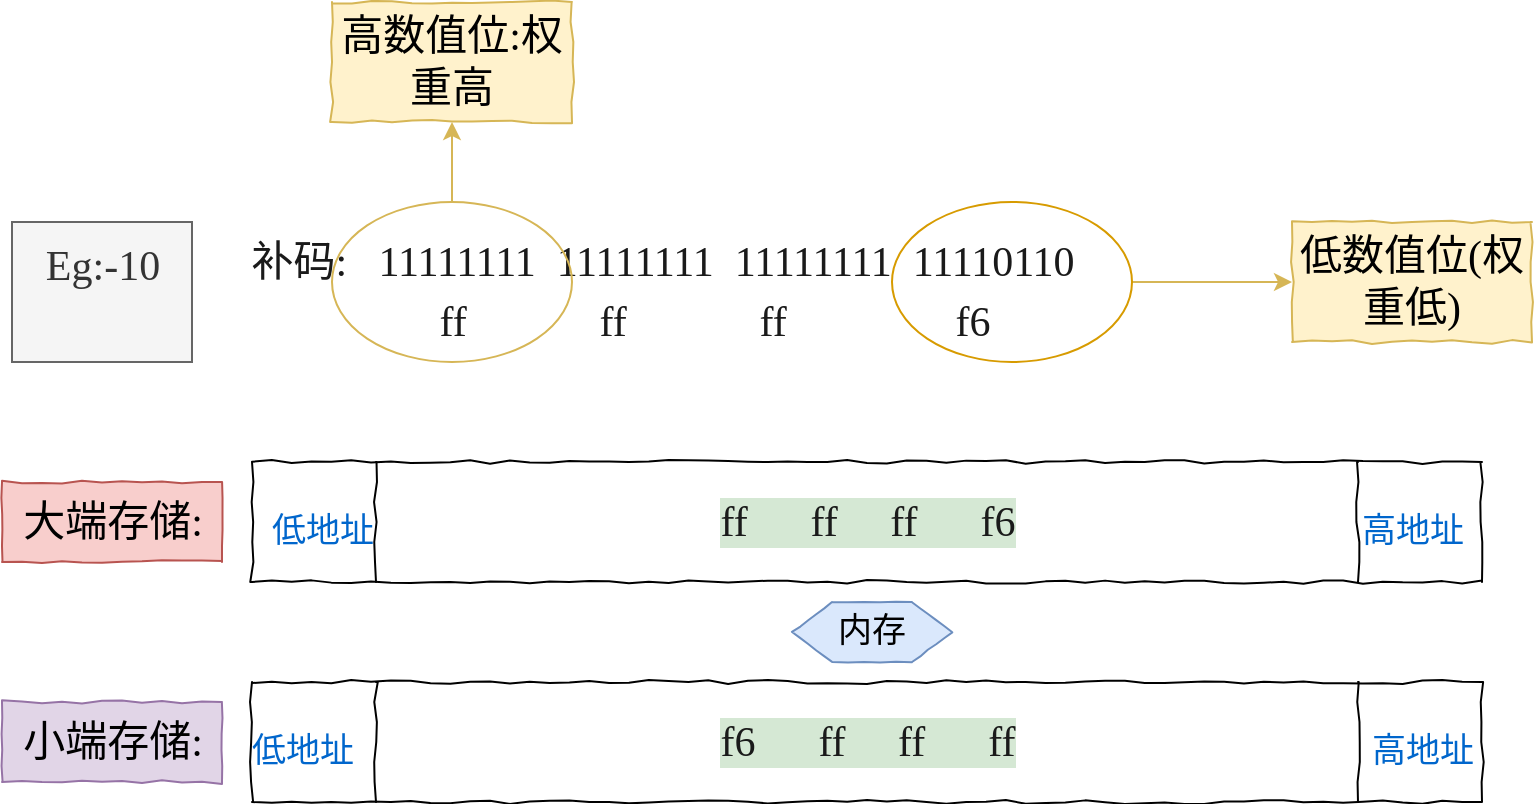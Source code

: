 <mxfile version="20.8.3" type="device"><diagram id="qrDEiqjYRbP9djWZl2Rm" name="第 1 页"><mxGraphModel dx="954" dy="1527" grid="1" gridSize="10" guides="1" tooltips="1" connect="1" arrows="1" fold="1" page="1" pageScale="1" pageWidth="1600" pageHeight="900" math="0" shadow="0"><root><mxCell id="0"/><mxCell id="1" parent="0"/><mxCell id="1Ml_O5323oiV2j1IBF9o-1" value="&lt;font face=&quot;Comic Sans MS&quot;&gt;Eg:-10&lt;br&gt;&lt;br&gt;&lt;/font&gt;" style="text;html=1;align=center;verticalAlign=middle;resizable=0;points=[];autosize=1;strokeColor=#666666;fillColor=#f5f5f5;fontSize=21;fontColor=#333333;" vertex="1" parent="1"><mxGeometry x="20" y="90" width="90" height="70" as="geometry"/></mxCell><mxCell id="1Ml_O5323oiV2j1IBF9o-2" value="补码:&amp;nbsp; &amp;nbsp;11111111&amp;nbsp; 11111111&amp;nbsp; 11111111&amp;nbsp; 11110110" style="text;html=1;align=center;verticalAlign=middle;resizable=0;points=[];autosize=1;strokeColor=none;fillColor=none;fontSize=21;fontFamily=Comic Sans MS;fontColor=#1A1A1A;" vertex="1" parent="1"><mxGeometry x="125" y="90" width="440" height="40" as="geometry"/></mxCell><mxCell id="1Ml_O5323oiV2j1IBF9o-4" value="ff" style="text;html=1;align=center;verticalAlign=middle;resizable=0;points=[];autosize=1;strokeColor=none;fillColor=none;fontSize=21;fontFamily=Comic Sans MS;fontColor=#1A1A1A;" vertex="1" parent="1"><mxGeometry x="220" y="120" width="40" height="40" as="geometry"/></mxCell><mxCell id="1Ml_O5323oiV2j1IBF9o-5" value="ff" style="text;html=1;align=center;verticalAlign=middle;resizable=0;points=[];autosize=1;strokeColor=none;fillColor=none;fontSize=21;fontFamily=Comic Sans MS;fontColor=#1A1A1A;" vertex="1" parent="1"><mxGeometry x="300" y="120" width="40" height="40" as="geometry"/></mxCell><mxCell id="1Ml_O5323oiV2j1IBF9o-6" value="ff" style="text;html=1;align=center;verticalAlign=middle;resizable=0;points=[];autosize=1;strokeColor=none;fillColor=none;fontSize=21;fontFamily=Comic Sans MS;fontColor=#1A1A1A;" vertex="1" parent="1"><mxGeometry x="380" y="120" width="40" height="40" as="geometry"/></mxCell><mxCell id="1Ml_O5323oiV2j1IBF9o-7" value="f6" style="text;html=1;align=center;verticalAlign=middle;resizable=0;points=[];autosize=1;strokeColor=none;fillColor=none;fontSize=21;fontFamily=Comic Sans MS;fontColor=#1A1A1A;" vertex="1" parent="1"><mxGeometry x="475" y="120" width="50" height="40" as="geometry"/></mxCell><mxCell id="1Ml_O5323oiV2j1IBF9o-17" value="" style="edgeStyle=orthogonalEdgeStyle;rounded=0;orthogonalLoop=1;jettySize=auto;html=1;fontFamily=Comic Sans MS;fontSize=21;fontColor=#1A1A1A;fillColor=#fff2cc;strokeColor=#d6b656;" edge="1" parent="1" source="1Ml_O5323oiV2j1IBF9o-10" target="1Ml_O5323oiV2j1IBF9o-16"><mxGeometry relative="1" as="geometry"/></mxCell><mxCell id="1Ml_O5323oiV2j1IBF9o-10" value="" style="ellipse;whiteSpace=wrap;html=1;labelBackgroundColor=#D5E8D4;fontFamily=Comic Sans MS;fontSize=21;fillColor=none;comic=1;strokeColor=#d79b00;" vertex="1" parent="1"><mxGeometry x="460" y="80" width="120" height="80" as="geometry"/></mxCell><mxCell id="1Ml_O5323oiV2j1IBF9o-16" value="低数值位(权重低)" style="whiteSpace=wrap;html=1;fontSize=21;fontFamily=Comic Sans MS;fillColor=#fff2cc;strokeColor=#d6b656;labelBackgroundColor=none;comic=1;" vertex="1" parent="1"><mxGeometry x="660" y="90" width="120" height="60" as="geometry"/></mxCell><mxCell id="1Ml_O5323oiV2j1IBF9o-21" value="" style="edgeStyle=orthogonalEdgeStyle;rounded=0;orthogonalLoop=1;jettySize=auto;html=1;fontFamily=Comic Sans MS;fontSize=21;fontColor=#1A1A1A;fillColor=#fff2cc;strokeColor=#d6b656;" edge="1" parent="1" source="1Ml_O5323oiV2j1IBF9o-18" target="1Ml_O5323oiV2j1IBF9o-20"><mxGeometry relative="1" as="geometry"/></mxCell><mxCell id="1Ml_O5323oiV2j1IBF9o-18" value="" style="ellipse;whiteSpace=wrap;html=1;labelBackgroundColor=#D5E8D4;comic=1;fontFamily=Comic Sans MS;fontSize=21;fillColor=none;strokeColor=#d6b656;" vertex="1" parent="1"><mxGeometry x="180" y="80" width="120" height="80" as="geometry"/></mxCell><mxCell id="1Ml_O5323oiV2j1IBF9o-20" value="高数值位:权重高" style="whiteSpace=wrap;html=1;fontSize=21;fontFamily=Comic Sans MS;fillColor=#fff2cc;strokeColor=#d6b656;labelBackgroundColor=none;comic=1;" vertex="1" parent="1"><mxGeometry x="180" y="-20" width="120" height="60" as="geometry"/></mxCell><mxCell id="1Ml_O5323oiV2j1IBF9o-22" value="大端存储:" style="text;html=1;align=center;verticalAlign=middle;resizable=0;points=[];autosize=1;strokeColor=#b85450;fillColor=#f8cecc;fontSize=21;fontFamily=Comic Sans MS;comic=1;" vertex="1" parent="1"><mxGeometry x="15" y="220" width="110" height="40" as="geometry"/></mxCell><mxCell id="1Ml_O5323oiV2j1IBF9o-23" value="ff&amp;nbsp; &amp;nbsp; &amp;nbsp; ff&amp;nbsp; &amp;nbsp; &amp;nbsp;ff&amp;nbsp; &amp;nbsp; &amp;nbsp; f6" style="shape=process;whiteSpace=wrap;html=1;backgroundOutline=1;labelBackgroundColor=#D5E8D4;comic=1;fontFamily=Comic Sans MS;fontSize=21;fontColor=#1A1A1A;fillColor=none;" vertex="1" parent="1"><mxGeometry x="140" y="210" width="615" height="60" as="geometry"/></mxCell><mxCell id="1Ml_O5323oiV2j1IBF9o-24" value="低地址" style="text;html=1;align=center;verticalAlign=middle;resizable=0;points=[];autosize=1;strokeColor=none;fillColor=none;fontSize=17;fontFamily=Comic Sans MS;fontColor=#0066CC;" vertex="1" parent="1"><mxGeometry x="140" y="230" width="70" height="30" as="geometry"/></mxCell><mxCell id="1Ml_O5323oiV2j1IBF9o-25" value="高地址" style="text;html=1;align=center;verticalAlign=middle;resizable=0;points=[];autosize=1;strokeColor=none;fillColor=none;fontSize=17;fontFamily=Comic Sans MS;fontColor=#0066CC;" vertex="1" parent="1"><mxGeometry x="685" y="230" width="70" height="30" as="geometry"/></mxCell><mxCell id="1Ml_O5323oiV2j1IBF9o-26" value="小端存储:" style="text;html=1;align=center;verticalAlign=middle;resizable=0;points=[];autosize=1;strokeColor=#9673a6;fillColor=#e1d5e7;fontSize=21;fontFamily=Comic Sans MS;comic=1;" vertex="1" parent="1"><mxGeometry x="15" y="330" width="110" height="40" as="geometry"/></mxCell><mxCell id="1Ml_O5323oiV2j1IBF9o-27" value="f6&amp;nbsp; &amp;nbsp; &amp;nbsp; ff&amp;nbsp; &amp;nbsp; &amp;nbsp;ff&amp;nbsp; &amp;nbsp; &amp;nbsp; ff" style="shape=process;whiteSpace=wrap;html=1;backgroundOutline=1;labelBackgroundColor=#D5E8D4;comic=1;fontFamily=Comic Sans MS;fontSize=21;fontColor=#1A1A1A;fillColor=none;" vertex="1" parent="1"><mxGeometry x="140" y="320" width="615" height="60" as="geometry"/></mxCell><mxCell id="1Ml_O5323oiV2j1IBF9o-28" value="低地址" style="text;html=1;align=center;verticalAlign=middle;resizable=0;points=[];autosize=1;strokeColor=none;fillColor=none;fontSize=17;fontFamily=Comic Sans MS;fontColor=#0066CC;" vertex="1" parent="1"><mxGeometry x="130" y="340" width="70" height="30" as="geometry"/></mxCell><mxCell id="1Ml_O5323oiV2j1IBF9o-29" value="高地址" style="text;html=1;align=center;verticalAlign=middle;resizable=0;points=[];autosize=1;strokeColor=none;fillColor=none;fontSize=17;fontFamily=Comic Sans MS;fontColor=#0066CC;" vertex="1" parent="1"><mxGeometry x="690" y="340" width="70" height="30" as="geometry"/></mxCell><mxCell id="1Ml_O5323oiV2j1IBF9o-30" value="内存" style="shape=hexagon;perimeter=hexagonPerimeter2;whiteSpace=wrap;html=1;fixedSize=1;labelBackgroundColor=none;comic=1;fontFamily=Comic Sans MS;fontSize=17;fillColor=#dae8fc;strokeColor=#6c8ebf;" vertex="1" parent="1"><mxGeometry x="410" y="280" width="80" height="30" as="geometry"/></mxCell></root></mxGraphModel></diagram></mxfile>